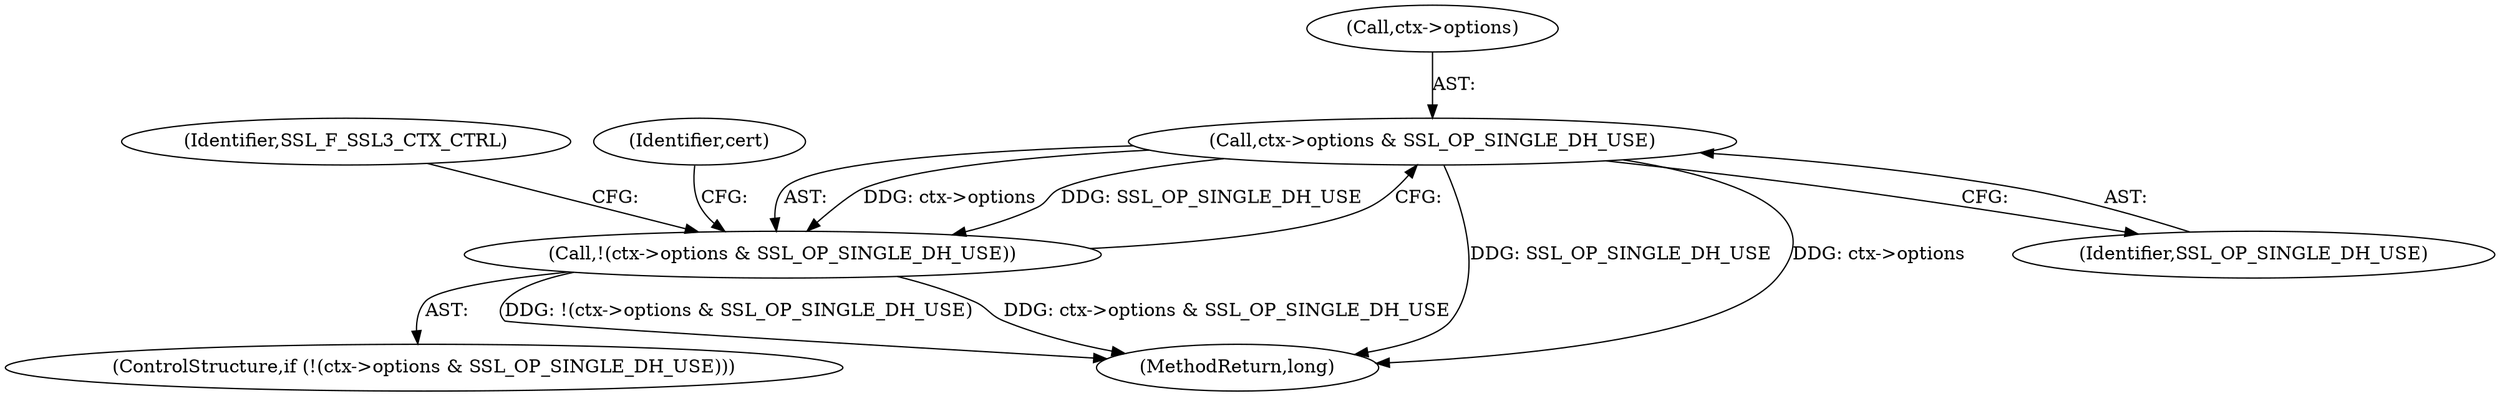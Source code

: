 digraph "0_openssl_c5b831f21d0d29d1e517d139d9d101763f60c9a2_0@pointer" {
"1000256" [label="(Call,ctx->options & SSL_OP_SINGLE_DH_USE)"];
"1000255" [label="(Call,!(ctx->options & SSL_OP_SINGLE_DH_USE))"];
"1000255" [label="(Call,!(ctx->options & SSL_OP_SINGLE_DH_USE))"];
"1000264" [label="(Identifier,SSL_F_SSL3_CTX_CTRL)"];
"1000254" [label="(ControlStructure,if (!(ctx->options & SSL_OP_SINGLE_DH_USE)))"];
"1000280" [label="(MethodReturn,long)"];
"1000257" [label="(Call,ctx->options)"];
"1000256" [label="(Call,ctx->options & SSL_OP_SINGLE_DH_USE)"];
"1000260" [label="(Identifier,SSL_OP_SINGLE_DH_USE)"];
"1000271" [label="(Identifier,cert)"];
"1000256" -> "1000255"  [label="AST: "];
"1000256" -> "1000260"  [label="CFG: "];
"1000257" -> "1000256"  [label="AST: "];
"1000260" -> "1000256"  [label="AST: "];
"1000255" -> "1000256"  [label="CFG: "];
"1000256" -> "1000280"  [label="DDG: SSL_OP_SINGLE_DH_USE"];
"1000256" -> "1000280"  [label="DDG: ctx->options"];
"1000256" -> "1000255"  [label="DDG: ctx->options"];
"1000256" -> "1000255"  [label="DDG: SSL_OP_SINGLE_DH_USE"];
"1000255" -> "1000254"  [label="AST: "];
"1000264" -> "1000255"  [label="CFG: "];
"1000271" -> "1000255"  [label="CFG: "];
"1000255" -> "1000280"  [label="DDG: !(ctx->options & SSL_OP_SINGLE_DH_USE)"];
"1000255" -> "1000280"  [label="DDG: ctx->options & SSL_OP_SINGLE_DH_USE"];
}
